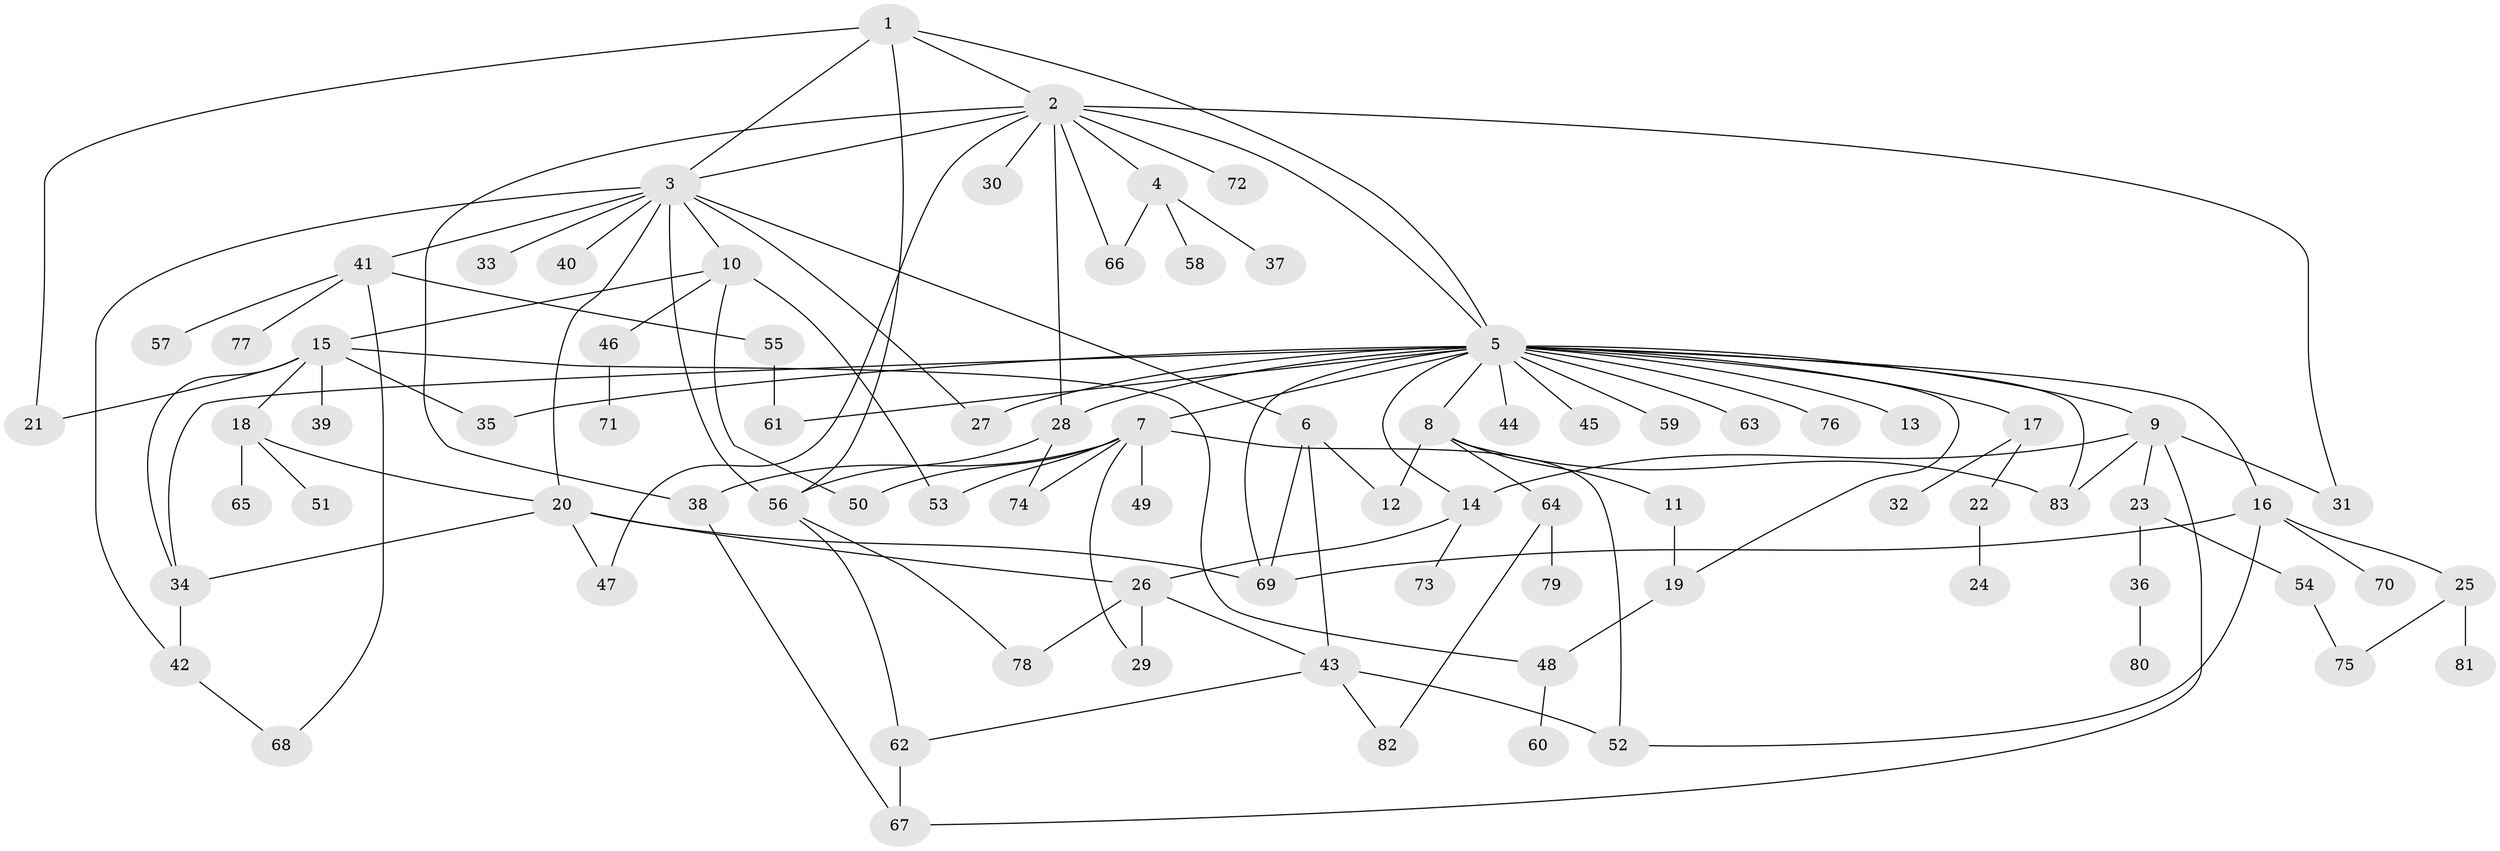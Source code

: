// original degree distribution, {4: 0.06779661016949153, 14: 0.01694915254237288, 1: 0.3644067796610169, 25: 0.00847457627118644, 2: 0.2966101694915254, 9: 0.00847457627118644, 6: 0.03389830508474576, 5: 0.059322033898305086, 3: 0.1271186440677966, 7: 0.00847457627118644, 8: 0.00847457627118644}
// Generated by graph-tools (version 1.1) at 2025/50/03/04/25 22:50:32]
// undirected, 83 vertices, 123 edges
graph export_dot {
  node [color=gray90,style=filled];
  1;
  2;
  3;
  4;
  5;
  6;
  7;
  8;
  9;
  10;
  11;
  12;
  13;
  14;
  15;
  16;
  17;
  18;
  19;
  20;
  21;
  22;
  23;
  24;
  25;
  26;
  27;
  28;
  29;
  30;
  31;
  32;
  33;
  34;
  35;
  36;
  37;
  38;
  39;
  40;
  41;
  42;
  43;
  44;
  45;
  46;
  47;
  48;
  49;
  50;
  51;
  52;
  53;
  54;
  55;
  56;
  57;
  58;
  59;
  60;
  61;
  62;
  63;
  64;
  65;
  66;
  67;
  68;
  69;
  70;
  71;
  72;
  73;
  74;
  75;
  76;
  77;
  78;
  79;
  80;
  81;
  82;
  83;
  1 -- 2 [weight=1.0];
  1 -- 3 [weight=1.0];
  1 -- 5 [weight=1.0];
  1 -- 21 [weight=1.0];
  1 -- 56 [weight=1.0];
  2 -- 3 [weight=1.0];
  2 -- 4 [weight=1.0];
  2 -- 5 [weight=1.0];
  2 -- 28 [weight=1.0];
  2 -- 30 [weight=1.0];
  2 -- 31 [weight=1.0];
  2 -- 38 [weight=1.0];
  2 -- 47 [weight=1.0];
  2 -- 66 [weight=1.0];
  2 -- 72 [weight=1.0];
  3 -- 6 [weight=1.0];
  3 -- 10 [weight=1.0];
  3 -- 20 [weight=1.0];
  3 -- 27 [weight=1.0];
  3 -- 33 [weight=1.0];
  3 -- 40 [weight=1.0];
  3 -- 41 [weight=1.0];
  3 -- 42 [weight=1.0];
  3 -- 56 [weight=1.0];
  4 -- 37 [weight=1.0];
  4 -- 58 [weight=1.0];
  4 -- 66 [weight=1.0];
  5 -- 7 [weight=1.0];
  5 -- 8 [weight=1.0];
  5 -- 9 [weight=1.0];
  5 -- 13 [weight=1.0];
  5 -- 14 [weight=1.0];
  5 -- 16 [weight=1.0];
  5 -- 17 [weight=1.0];
  5 -- 19 [weight=1.0];
  5 -- 27 [weight=1.0];
  5 -- 28 [weight=1.0];
  5 -- 34 [weight=1.0];
  5 -- 35 [weight=1.0];
  5 -- 44 [weight=1.0];
  5 -- 45 [weight=1.0];
  5 -- 59 [weight=1.0];
  5 -- 61 [weight=1.0];
  5 -- 63 [weight=1.0];
  5 -- 69 [weight=1.0];
  5 -- 76 [weight=1.0];
  5 -- 83 [weight=1.0];
  6 -- 12 [weight=1.0];
  6 -- 43 [weight=1.0];
  6 -- 69 [weight=1.0];
  7 -- 29 [weight=1.0];
  7 -- 38 [weight=1.0];
  7 -- 49 [weight=1.0];
  7 -- 50 [weight=1.0];
  7 -- 52 [weight=1.0];
  7 -- 53 [weight=1.0];
  7 -- 74 [weight=1.0];
  8 -- 11 [weight=1.0];
  8 -- 12 [weight=1.0];
  8 -- 64 [weight=1.0];
  8 -- 83 [weight=1.0];
  9 -- 14 [weight=1.0];
  9 -- 23 [weight=1.0];
  9 -- 31 [weight=1.0];
  9 -- 67 [weight=1.0];
  9 -- 83 [weight=1.0];
  10 -- 15 [weight=1.0];
  10 -- 46 [weight=1.0];
  10 -- 50 [weight=1.0];
  10 -- 53 [weight=1.0];
  11 -- 19 [weight=1.0];
  14 -- 26 [weight=1.0];
  14 -- 73 [weight=1.0];
  15 -- 18 [weight=1.0];
  15 -- 21 [weight=1.0];
  15 -- 34 [weight=1.0];
  15 -- 35 [weight=1.0];
  15 -- 39 [weight=1.0];
  15 -- 48 [weight=1.0];
  16 -- 25 [weight=1.0];
  16 -- 52 [weight=1.0];
  16 -- 69 [weight=1.0];
  16 -- 70 [weight=1.0];
  17 -- 22 [weight=1.0];
  17 -- 32 [weight=1.0];
  18 -- 20 [weight=1.0];
  18 -- 51 [weight=1.0];
  18 -- 65 [weight=1.0];
  19 -- 48 [weight=1.0];
  20 -- 26 [weight=1.0];
  20 -- 34 [weight=1.0];
  20 -- 47 [weight=1.0];
  20 -- 69 [weight=1.0];
  22 -- 24 [weight=1.0];
  23 -- 36 [weight=1.0];
  23 -- 54 [weight=1.0];
  25 -- 75 [weight=1.0];
  25 -- 81 [weight=1.0];
  26 -- 29 [weight=3.0];
  26 -- 43 [weight=1.0];
  26 -- 78 [weight=1.0];
  28 -- 56 [weight=1.0];
  28 -- 74 [weight=1.0];
  34 -- 42 [weight=1.0];
  36 -- 80 [weight=1.0];
  38 -- 67 [weight=1.0];
  41 -- 55 [weight=1.0];
  41 -- 57 [weight=1.0];
  41 -- 68 [weight=1.0];
  41 -- 77 [weight=1.0];
  42 -- 68 [weight=1.0];
  43 -- 52 [weight=1.0];
  43 -- 62 [weight=1.0];
  43 -- 82 [weight=1.0];
  46 -- 71 [weight=1.0];
  48 -- 60 [weight=1.0];
  54 -- 75 [weight=1.0];
  55 -- 61 [weight=1.0];
  56 -- 62 [weight=1.0];
  56 -- 78 [weight=1.0];
  62 -- 67 [weight=1.0];
  64 -- 79 [weight=1.0];
  64 -- 82 [weight=1.0];
}

